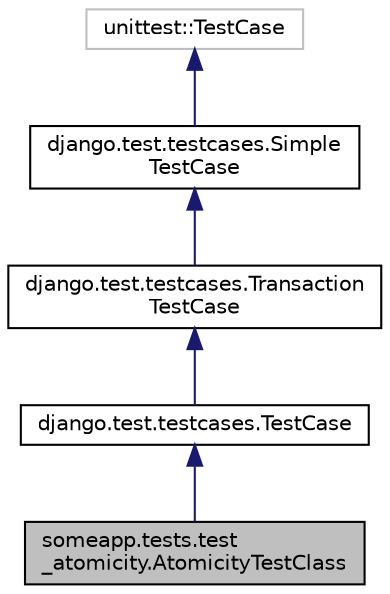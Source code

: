 digraph "someapp.tests.test_atomicity.AtomicityTestClass"
{
 // LATEX_PDF_SIZE
  edge [fontname="Helvetica",fontsize="10",labelfontname="Helvetica",labelfontsize="10"];
  node [fontname="Helvetica",fontsize="10",shape=record];
  Node1 [label="someapp.tests.test\l_atomicity.AtomicityTestClass",height=0.2,width=0.4,color="black", fillcolor="grey75", style="filled", fontcolor="black",tooltip=" "];
  Node2 -> Node1 [dir="back",color="midnightblue",fontsize="10",style="solid",fontname="Helvetica"];
  Node2 [label="django.test.testcases.TestCase",height=0.2,width=0.4,color="black", fillcolor="white", style="filled",URL="$classdjango_1_1test_1_1testcases_1_1_test_case.html",tooltip=" "];
  Node3 -> Node2 [dir="back",color="midnightblue",fontsize="10",style="solid",fontname="Helvetica"];
  Node3 [label="django.test.testcases.Transaction\lTestCase",height=0.2,width=0.4,color="black", fillcolor="white", style="filled",URL="$classdjango_1_1test_1_1testcases_1_1_transaction_test_case.html",tooltip=" "];
  Node4 -> Node3 [dir="back",color="midnightblue",fontsize="10",style="solid",fontname="Helvetica"];
  Node4 [label="django.test.testcases.Simple\lTestCase",height=0.2,width=0.4,color="black", fillcolor="white", style="filled",URL="$classdjango_1_1test_1_1testcases_1_1_simple_test_case.html",tooltip=" "];
  Node5 -> Node4 [dir="back",color="midnightblue",fontsize="10",style="solid",fontname="Helvetica"];
  Node5 [label="unittest::TestCase",height=0.2,width=0.4,color="grey75", fillcolor="white", style="filled",tooltip=" "];
}

